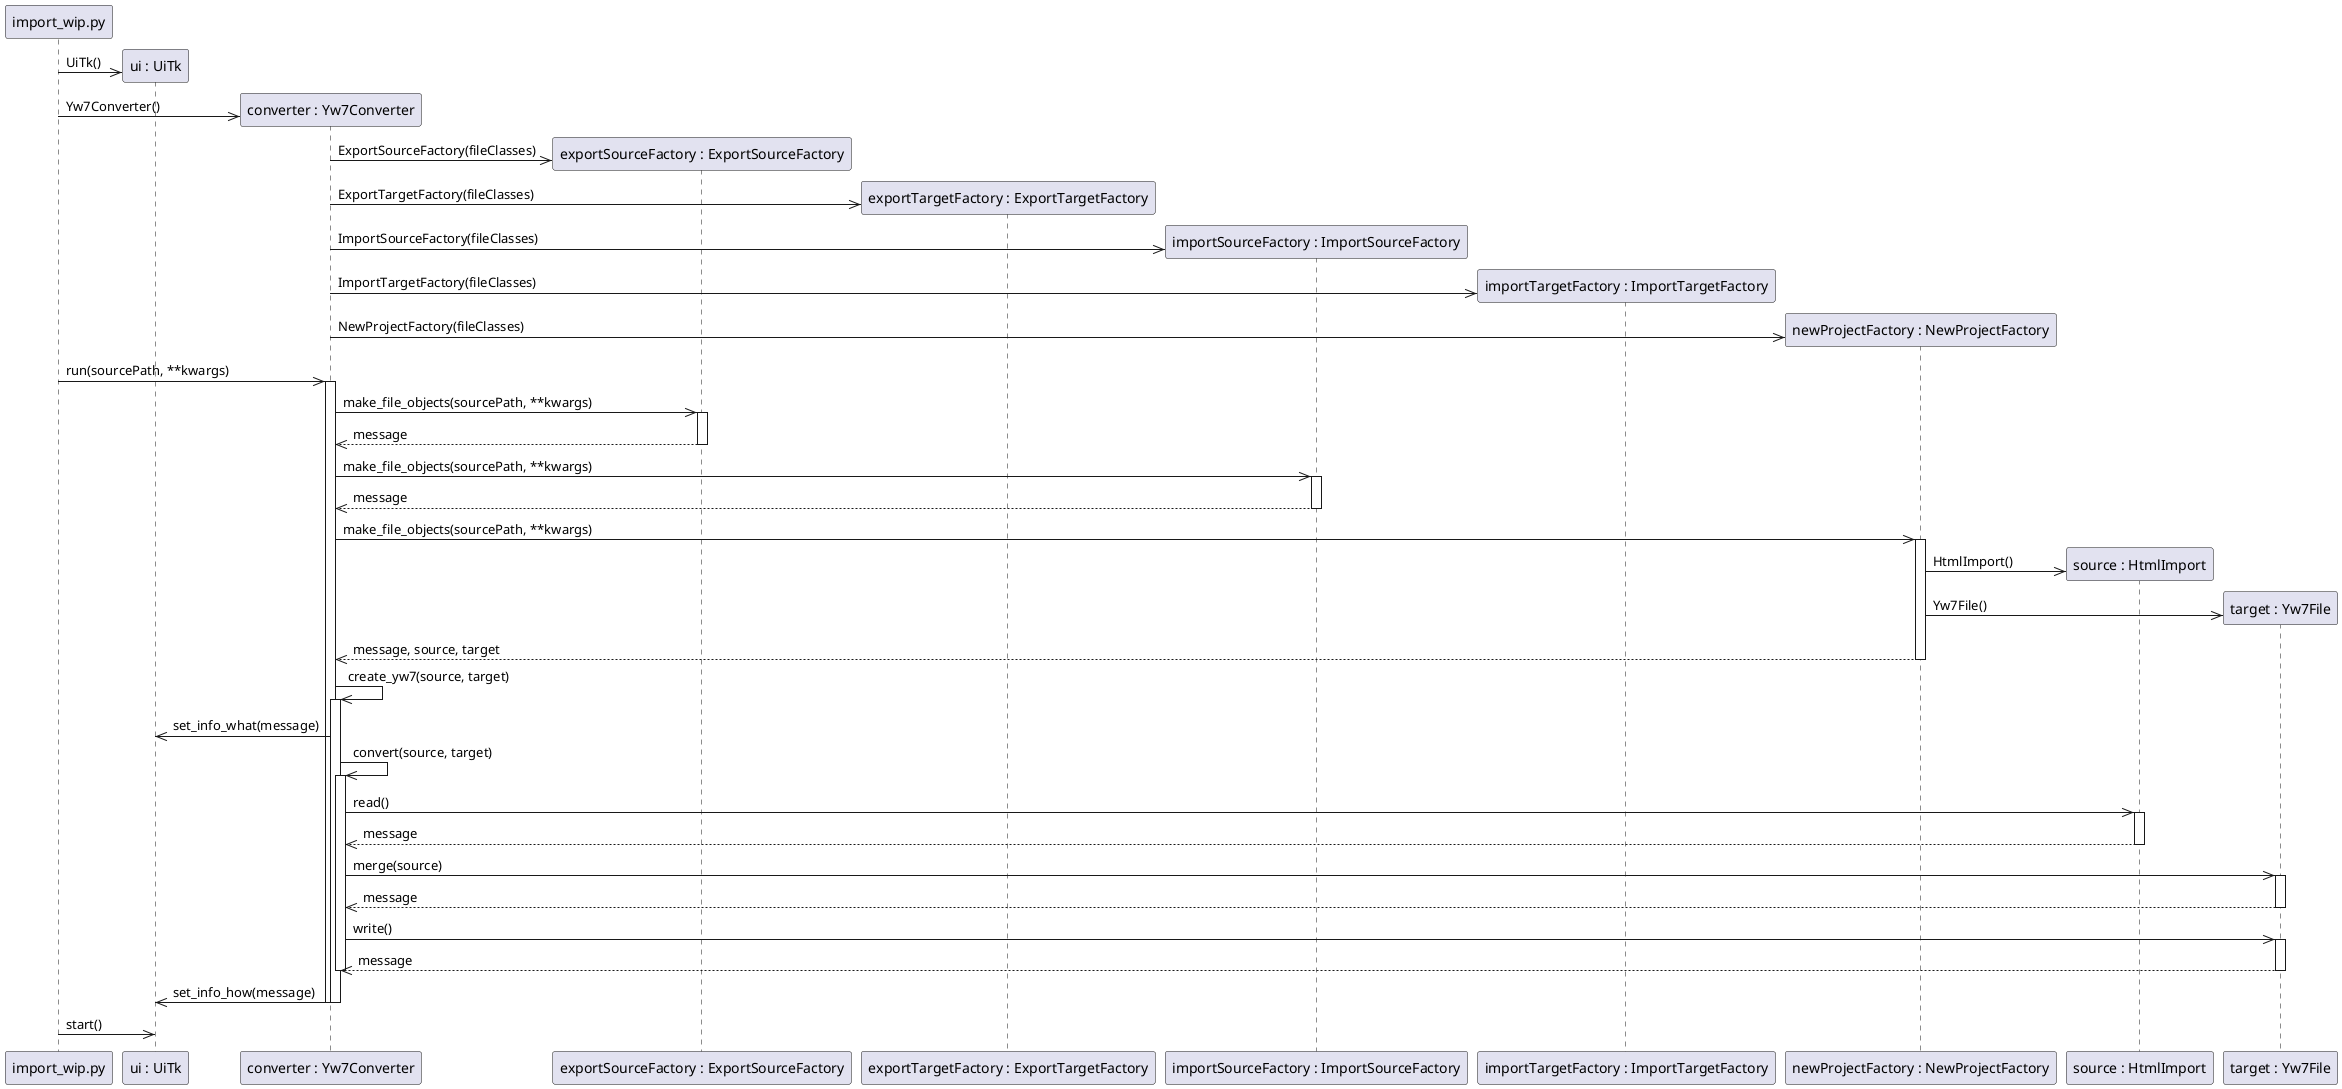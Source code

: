 @startuml
create import_wip.py as script

create "ui : UiTk"
script ->> "ui : UiTk" : UiTk()

create "converter : Yw7Converter" as converter 
script ->> converter : Yw7Converter()

create "exportSourceFactory : ExportSourceFactory" as exportSourceFactory
converter ->> exportSourceFactory : ExportSourceFactory(fileClasses)

create "exportTargetFactory : ExportTargetFactory" as exportTargetFactory 
converter ->> exportTargetFactory : ExportTargetFactory(fileClasses)

create "importSourceFactory : ImportSourceFactory" as importSourceFactory 
converter ->> importSourceFactory : ImportSourceFactory(fileClasses)

create "importTargetFactory : ImportTargetFactory" as importTargetFactory 
converter ->> importTargetFactory : ImportTargetFactory(fileClasses)

create "newProjectFactory : NewProjectFactory" as newProjectFactory 
converter ->> newProjectFactory : NewProjectFactory(fileClasses)

script ->> converter : run(sourcePath, **kwargs)

activate converter
converter ->> exportSourceFactory : make_file_objects(sourcePath, **kwargs)

activate exportSourceFactory
exportSourceFactory -->> converter : message
deactivate exportSourceFactory

converter ->> importSourceFactory : make_file_objects(sourcePath, **kwargs)

activate importSourceFactory
importSourceFactory -->> converter : message
deactivate importSourceFactory

converter ->> newProjectFactory : make_file_objects(sourcePath, **kwargs)

activate newProjectFactory
create "source : HtmlImport" as source
newProjectFactory ->> source : HtmlImport()
create "target : Yw7File" as target
newProjectFactory ->> target : Yw7File()
newProjectFactory -->> converter : message, source, target
deactivate newProjectFactory

converter ->> converter : create_yw7(source, target)
activate converter
converter ->> "ui : UiTk" : set_info_what(message)
converter ->> converter : convert(source, target)
activate converter

converter ->> source : read()
activate source
source -->> converter : message
deactivate source

converter ->> target : merge(source)
activate target
target -->>  converter : message
deactivate target

converter ->> target : write()
activate target
target -->>  converter : message
deactivate converter
deactivate target

converter ->> "ui : UiTk" : set_info_how(message)
deactivate converter
deactivate converter

script ->> "ui : UiTk" : start()
@enduml